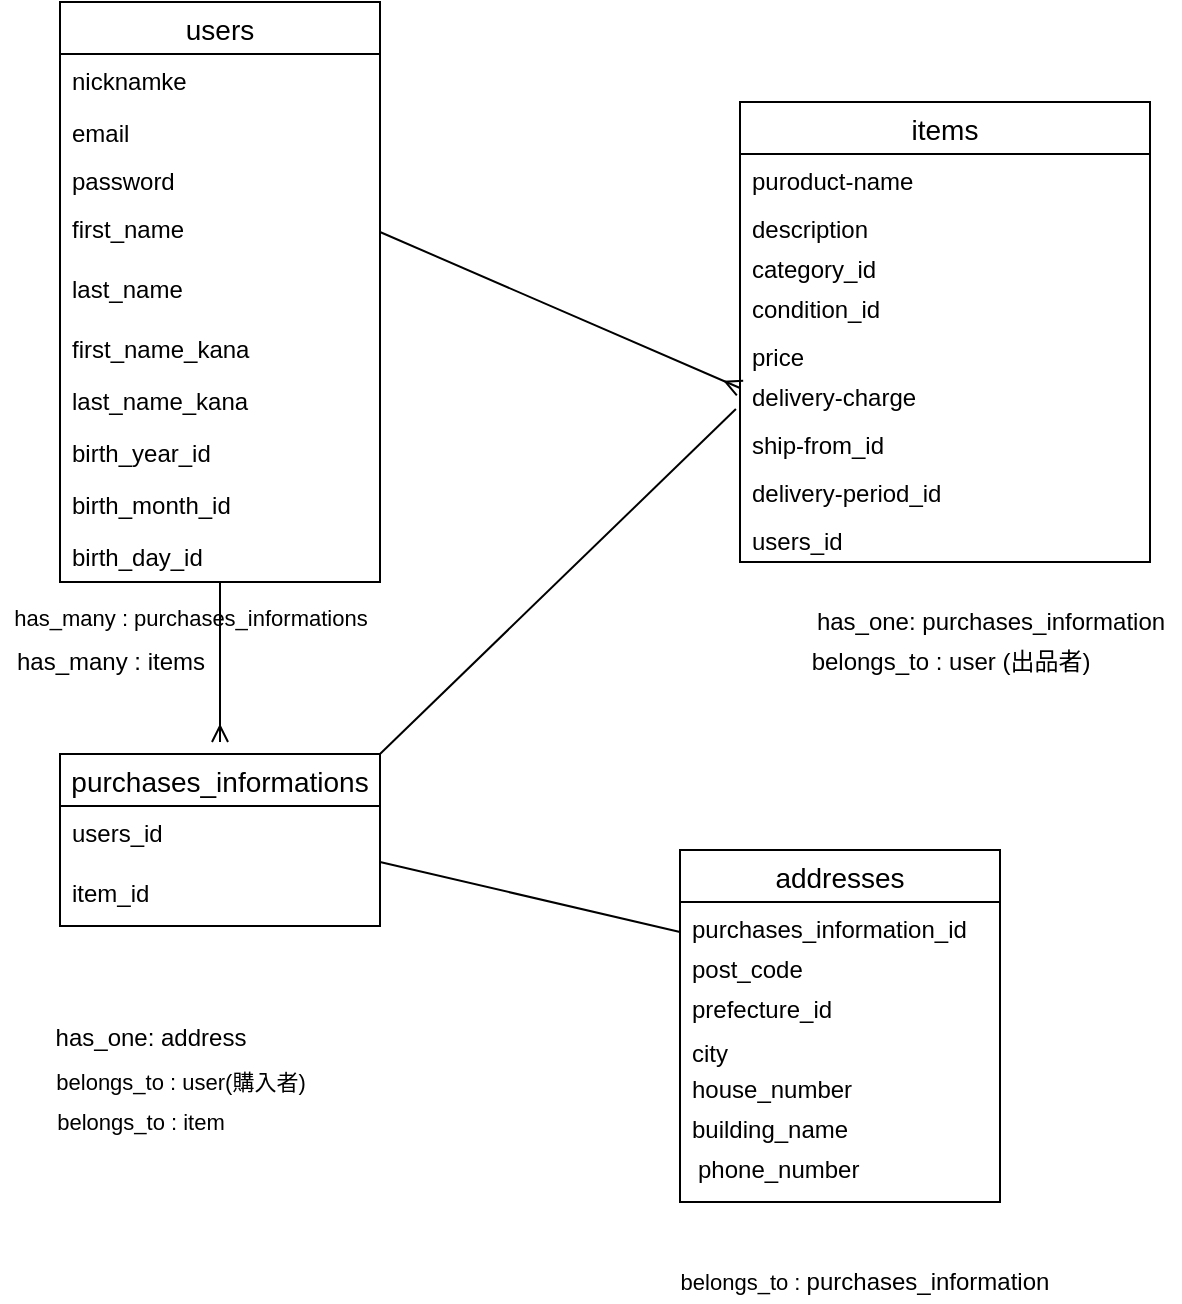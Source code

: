 <mxfile>
    <diagram id="Rhl-_fb9QwhdmEWkUN4t" name="ページ1">
        <mxGraphModel dx="686" dy="589" grid="1" gridSize="10" guides="1" tooltips="1" connect="1" arrows="0" fold="1" page="1" pageScale="1" pageWidth="827" pageHeight="1169" math="0" shadow="0">
            <root>
                <mxCell id="0"/>
                <mxCell id="1" parent="0"/>
                <mxCell id="B5fo10EpVCKoiSzT6OUC-1" value="items" style="swimlane;fontStyle=0;childLayout=stackLayout;horizontal=1;startSize=26;horizontalStack=0;resizeParent=1;resizeParentMax=0;resizeLast=0;collapsible=1;marginBottom=0;align=center;fontSize=14;strokeColor=default;rounded=0;" vertex="1" parent="1">
                    <mxGeometry x="440" y="180" width="205" height="230" as="geometry">
                        <mxRectangle x="435" y="210" width="70" height="26" as="alternateBounds"/>
                    </mxGeometry>
                </mxCell>
                <mxCell id="B5fo10EpVCKoiSzT6OUC-2" value="puroduct-name" style="text;strokeColor=none;fillColor=none;spacingLeft=4;spacingRight=4;overflow=hidden;rotatable=0;points=[[0,0.5],[1,0.5]];portConstraint=eastwest;fontSize=12;rounded=0;" vertex="1" parent="B5fo10EpVCKoiSzT6OUC-1">
                    <mxGeometry y="26" width="205" height="24" as="geometry"/>
                </mxCell>
                <mxCell id="B5fo10EpVCKoiSzT6OUC-34" value="description" style="text;strokeColor=none;fillColor=none;spacingLeft=4;spacingRight=4;overflow=hidden;rotatable=0;points=[[0,0.5],[1,0.5]];portConstraint=eastwest;fontSize=12;rounded=0;" vertex="1" parent="B5fo10EpVCKoiSzT6OUC-1">
                    <mxGeometry y="50" width="205" height="20" as="geometry"/>
                </mxCell>
                <mxCell id="B5fo10EpVCKoiSzT6OUC-35" value="category_id" style="text;strokeColor=none;fillColor=none;spacingLeft=4;spacingRight=4;overflow=hidden;rotatable=0;points=[[0,0.5],[1,0.5]];portConstraint=eastwest;fontSize=12;rounded=0;" vertex="1" parent="B5fo10EpVCKoiSzT6OUC-1">
                    <mxGeometry y="70" width="205" height="20" as="geometry"/>
                </mxCell>
                <mxCell id="isKKuYXZQaSdqTFcjRob-27" value="condition_id" style="text;strokeColor=none;fillColor=none;spacingLeft=4;spacingRight=4;overflow=hidden;rotatable=0;points=[[0,0.5],[1,0.5]];portConstraint=eastwest;fontSize=12;rounded=0;" vertex="1" parent="B5fo10EpVCKoiSzT6OUC-1">
                    <mxGeometry y="90" width="205" height="24" as="geometry"/>
                </mxCell>
                <mxCell id="B5fo10EpVCKoiSzT6OUC-4" value="price" style="text;strokeColor=none;fillColor=none;spacingLeft=4;spacingRight=4;overflow=hidden;rotatable=0;points=[[0,0.5],[1,0.5]];portConstraint=eastwest;fontSize=12;rounded=0;" vertex="1" parent="B5fo10EpVCKoiSzT6OUC-1">
                    <mxGeometry y="114" width="205" height="20" as="geometry"/>
                </mxCell>
                <mxCell id="isKKuYXZQaSdqTFcjRob-29" value="delivery-charge" style="text;strokeColor=none;fillColor=none;spacingLeft=4;spacingRight=4;overflow=hidden;rotatable=0;points=[[0,0.5],[1,0.5]];portConstraint=eastwest;fontSize=12;rounded=0;" vertex="1" parent="B5fo10EpVCKoiSzT6OUC-1">
                    <mxGeometry y="134" width="205" height="24" as="geometry"/>
                </mxCell>
                <mxCell id="isKKuYXZQaSdqTFcjRob-30" value="ship-from_id" style="text;strokeColor=none;fillColor=none;spacingLeft=4;spacingRight=4;overflow=hidden;rotatable=0;points=[[0,0.5],[1,0.5]];portConstraint=eastwest;fontSize=12;rounded=0;" vertex="1" parent="B5fo10EpVCKoiSzT6OUC-1">
                    <mxGeometry y="158" width="205" height="24" as="geometry"/>
                </mxCell>
                <mxCell id="isKKuYXZQaSdqTFcjRob-31" value="delivery-period_id" style="text;strokeColor=none;fillColor=none;spacingLeft=4;spacingRight=4;overflow=hidden;rotatable=0;points=[[0,0.5],[1,0.5]];portConstraint=eastwest;fontSize=12;rounded=0;" vertex="1" parent="B5fo10EpVCKoiSzT6OUC-1">
                    <mxGeometry y="182" width="205" height="24" as="geometry"/>
                </mxCell>
                <mxCell id="B5fo10EpVCKoiSzT6OUC-40" value="users_id" style="text;strokeColor=none;fillColor=none;spacingLeft=4;spacingRight=4;overflow=hidden;rotatable=0;points=[[0,0.5],[1,0.5]];portConstraint=eastwest;fontSize=12;rounded=0;" vertex="1" parent="B5fo10EpVCKoiSzT6OUC-1">
                    <mxGeometry y="206" width="205" height="24" as="geometry"/>
                </mxCell>
                <mxCell id="B5fo10EpVCKoiSzT6OUC-53" style="edgeStyle=none;rounded=1;html=1;shadow=0;labelBackgroundColor=default;fontFamily=Helvetica;fontSize=11;fontColor=default;startArrow=none;startFill=0;endArrow=ERmany;endFill=0;strokeColor=default;" edge="1" parent="1" source="B5fo10EpVCKoiSzT6OUC-5">
                    <mxGeometry relative="1" as="geometry">
                        <mxPoint x="180" y="500" as="targetPoint"/>
                    </mxGeometry>
                </mxCell>
                <mxCell id="B5fo10EpVCKoiSzT6OUC-5" value="users" style="swimlane;fontStyle=0;childLayout=stackLayout;horizontal=1;startSize=26;horizontalStack=0;resizeParent=1;resizeParentMax=0;resizeLast=0;collapsible=1;marginBottom=0;align=center;fontSize=14;rounded=0;" vertex="1" parent="1">
                    <mxGeometry x="100" y="130" width="160" height="290" as="geometry"/>
                </mxCell>
                <mxCell id="B5fo10EpVCKoiSzT6OUC-6" value="nicknamke" style="text;strokeColor=none;fillColor=none;spacingLeft=4;spacingRight=4;overflow=hidden;rotatable=0;points=[[0,0.5],[1,0.5]];portConstraint=eastwest;fontSize=12;rounded=0;" vertex="1" parent="B5fo10EpVCKoiSzT6OUC-5">
                    <mxGeometry y="26" width="160" height="26" as="geometry"/>
                </mxCell>
                <mxCell id="B5fo10EpVCKoiSzT6OUC-7" value="email" style="text;strokeColor=none;fillColor=none;spacingLeft=4;spacingRight=4;overflow=hidden;rotatable=0;points=[[0,0.5],[1,0.5]];portConstraint=eastwest;fontSize=12;rounded=0;" vertex="1" parent="B5fo10EpVCKoiSzT6OUC-5">
                    <mxGeometry y="52" width="160" height="24" as="geometry"/>
                </mxCell>
                <mxCell id="B5fo10EpVCKoiSzT6OUC-8" value="password" style="text;strokeColor=none;fillColor=none;spacingLeft=4;spacingRight=4;overflow=hidden;rotatable=0;points=[[0,0.5],[1,0.5]];portConstraint=eastwest;fontSize=12;rounded=0;" vertex="1" parent="B5fo10EpVCKoiSzT6OUC-5">
                    <mxGeometry y="76" width="160" height="24" as="geometry"/>
                </mxCell>
                <mxCell id="B5fo10EpVCKoiSzT6OUC-9" value="first_name" style="text;strokeColor=none;fillColor=none;spacingLeft=4;spacingRight=4;overflow=hidden;rotatable=0;points=[[0,0.5],[1,0.5]];portConstraint=eastwest;fontSize=12;rounded=0;" vertex="1" parent="B5fo10EpVCKoiSzT6OUC-5">
                    <mxGeometry y="100" width="160" height="30" as="geometry"/>
                </mxCell>
                <mxCell id="B5fo10EpVCKoiSzT6OUC-10" value="last_name" style="text;strokeColor=none;fillColor=none;spacingLeft=4;spacingRight=4;overflow=hidden;rotatable=0;points=[[0,0.5],[1,0.5]];portConstraint=eastwest;fontSize=12;rounded=0;" vertex="1" parent="B5fo10EpVCKoiSzT6OUC-5">
                    <mxGeometry y="130" width="160" height="30" as="geometry"/>
                </mxCell>
                <mxCell id="B5fo10EpVCKoiSzT6OUC-11" value="first_name_kana" style="text;strokeColor=none;fillColor=none;spacingLeft=4;spacingRight=4;overflow=hidden;rotatable=0;points=[[0,0.5],[1,0.5]];portConstraint=eastwest;fontSize=12;rounded=0;" vertex="1" parent="B5fo10EpVCKoiSzT6OUC-5">
                    <mxGeometry y="160" width="160" height="26" as="geometry"/>
                </mxCell>
                <mxCell id="isKKuYXZQaSdqTFcjRob-38" value="last_name_kana" style="text;strokeColor=none;fillColor=none;spacingLeft=4;spacingRight=4;overflow=hidden;rotatable=0;points=[[0,0.5],[1,0.5]];portConstraint=eastwest;fontSize=12;rounded=0;" vertex="1" parent="B5fo10EpVCKoiSzT6OUC-5">
                    <mxGeometry y="186" width="160" height="26" as="geometry"/>
                </mxCell>
                <mxCell id="isKKuYXZQaSdqTFcjRob-39" value="birth_year_id" style="text;strokeColor=none;fillColor=none;spacingLeft=4;spacingRight=4;overflow=hidden;rotatable=0;points=[[0,0.5],[1,0.5]];portConstraint=eastwest;fontSize=12;rounded=0;" vertex="1" parent="B5fo10EpVCKoiSzT6OUC-5">
                    <mxGeometry y="212" width="160" height="26" as="geometry"/>
                </mxCell>
                <mxCell id="isKKuYXZQaSdqTFcjRob-50" value="birth_month_id" style="text;strokeColor=none;fillColor=none;spacingLeft=4;spacingRight=4;overflow=hidden;rotatable=0;points=[[0,0.5],[1,0.5]];portConstraint=eastwest;fontSize=12;rounded=0;" vertex="1" parent="B5fo10EpVCKoiSzT6OUC-5">
                    <mxGeometry y="238" width="160" height="26" as="geometry"/>
                </mxCell>
                <mxCell id="isKKuYXZQaSdqTFcjRob-51" value="birth_day_id" style="text;strokeColor=none;fillColor=none;spacingLeft=4;spacingRight=4;overflow=hidden;rotatable=0;points=[[0,0.5],[1,0.5]];portConstraint=eastwest;fontSize=12;rounded=0;" vertex="1" parent="B5fo10EpVCKoiSzT6OUC-5">
                    <mxGeometry y="264" width="160" height="26" as="geometry"/>
                </mxCell>
                <mxCell id="B5fo10EpVCKoiSzT6OUC-54" style="edgeStyle=none;rounded=1;html=1;shadow=0;labelBackgroundColor=default;fontFamily=Helvetica;fontSize=11;fontColor=default;startArrow=none;startFill=0;endArrow=none;endFill=0;strokeColor=default;exitX=1;exitY=0;exitDx=0;exitDy=0;entryX=-0.01;entryY=0.813;entryDx=0;entryDy=0;entryPerimeter=0;" edge="1" parent="1" source="B5fo10EpVCKoiSzT6OUC-20" target="isKKuYXZQaSdqTFcjRob-29">
                    <mxGeometry relative="1" as="geometry">
                        <mxPoint x="441.23" y="336.8" as="targetPoint"/>
                    </mxGeometry>
                </mxCell>
                <mxCell id="B5fo10EpVCKoiSzT6OUC-20" value="purchases_informations" style="swimlane;fontStyle=0;childLayout=stackLayout;horizontal=1;startSize=26;horizontalStack=0;resizeParent=1;resizeParentMax=0;resizeLast=0;collapsible=1;marginBottom=0;align=center;fontSize=14;rounded=0;" vertex="1" parent="1">
                    <mxGeometry x="100" y="506" width="160" height="86" as="geometry"/>
                </mxCell>
                <mxCell id="B5fo10EpVCKoiSzT6OUC-26" value="users_id" style="text;strokeColor=none;fillColor=none;spacingLeft=4;spacingRight=4;overflow=hidden;rotatable=0;points=[[0,0.5],[1,0.5]];portConstraint=eastwest;fontSize=12;rounded=0;" vertex="1" parent="B5fo10EpVCKoiSzT6OUC-20">
                    <mxGeometry y="26" width="160" height="30" as="geometry"/>
                </mxCell>
                <mxCell id="isKKuYXZQaSdqTFcjRob-10" value="item_id" style="text;strokeColor=none;fillColor=none;spacingLeft=4;spacingRight=4;overflow=hidden;rotatable=0;points=[[0,0.5],[1,0.5]];portConstraint=eastwest;fontSize=12;rounded=0;" vertex="1" parent="B5fo10EpVCKoiSzT6OUC-20">
                    <mxGeometry y="56" width="160" height="30" as="geometry"/>
                </mxCell>
                <mxCell id="B5fo10EpVCKoiSzT6OUC-28" value="addresses" style="swimlane;fontStyle=0;childLayout=stackLayout;horizontal=1;startSize=26;horizontalStack=0;resizeParent=1;resizeParentMax=0;resizeLast=0;collapsible=1;marginBottom=0;align=center;fontSize=14;rounded=0;" vertex="1" parent="1">
                    <mxGeometry x="410" y="554" width="160" height="176" as="geometry"/>
                </mxCell>
                <mxCell id="B5fo10EpVCKoiSzT6OUC-45" value="&lt;font style=&quot;font-size: 12px&quot;&gt;has_one:&amp;nbsp;purchases_information&lt;/font&gt;" style="text;html=1;align=center;verticalAlign=middle;resizable=0;points=[];autosize=1;strokeColor=none;fillColor=none;" vertex="1" parent="1">
                    <mxGeometry x="470" y="430" width="190" height="20" as="geometry"/>
                </mxCell>
                <mxCell id="B5fo10EpVCKoiSzT6OUC-46" value="has_many : items" style="text;html=1;align=center;verticalAlign=middle;resizable=0;points=[];autosize=1;strokeColor=none;fillColor=none;" vertex="1" parent="1">
                    <mxGeometry x="70" y="450" width="110" height="20" as="geometry"/>
                </mxCell>
                <mxCell id="B5fo10EpVCKoiSzT6OUC-47" value="belongs_to : user (出品者)" style="text;html=1;align=center;verticalAlign=middle;resizable=0;points=[];autosize=1;strokeColor=none;fillColor=none;" vertex="1" parent="1">
                    <mxGeometry x="470" y="450" width="150" height="20" as="geometry"/>
                </mxCell>
                <mxCell id="B5fo10EpVCKoiSzT6OUC-52" style="edgeStyle=none;rounded=1;html=1;exitX=1;exitY=0.5;exitDx=0;exitDy=0;shadow=0;labelBackgroundColor=default;fontFamily=Helvetica;fontSize=11;fontColor=default;startArrow=none;startFill=0;endArrow=ERmany;strokeColor=default;endFill=0;" edge="1" parent="1" source="B5fo10EpVCKoiSzT6OUC-9">
                    <mxGeometry relative="1" as="geometry">
                        <mxPoint x="440" y="323" as="targetPoint"/>
                        <Array as="points"/>
                    </mxGeometry>
                </mxCell>
                <mxCell id="B5fo10EpVCKoiSzT6OUC-55" style="edgeStyle=none;rounded=1;html=1;entryX=0;entryY=0.5;entryDx=0;entryDy=0;shadow=0;labelBackgroundColor=default;fontFamily=Helvetica;fontSize=11;fontColor=default;startArrow=none;startFill=0;endArrow=none;endFill=0;strokeColor=default;" edge="1" parent="1" target="B5fo10EpVCKoiSzT6OUC-29">
                    <mxGeometry relative="1" as="geometry">
                        <mxPoint x="260" y="560" as="sourcePoint"/>
                    </mxGeometry>
                </mxCell>
                <mxCell id="B5fo10EpVCKoiSzT6OUC-29" value="purchases_information_id" style="text;strokeColor=none;fillColor=none;spacingLeft=4;spacingRight=4;overflow=hidden;rotatable=0;points=[[0,0.5],[1,0.5]];portConstraint=eastwest;fontSize=12;rounded=0;" vertex="1" parent="1">
                    <mxGeometry x="410" y="580" width="160" height="30" as="geometry"/>
                </mxCell>
                <mxCell id="isKKuYXZQaSdqTFcjRob-5" value="&lt;span style=&quot;font-size: 12px&quot;&gt;has_one: address&lt;br&gt;&lt;br&gt;&lt;/span&gt;" style="text;html=1;align=center;verticalAlign=middle;resizable=0;points=[];autosize=1;strokeColor=none;fillColor=none;fontSize=11;fontFamily=Helvetica;fontColor=default;" vertex="1" parent="1">
                    <mxGeometry x="90" y="640" width="110" height="30" as="geometry"/>
                </mxCell>
                <mxCell id="isKKuYXZQaSdqTFcjRob-6" value="belongs_to : user(購入者)" style="text;html=1;align=center;verticalAlign=middle;resizable=0;points=[];autosize=1;strokeColor=none;fillColor=none;fontSize=11;fontFamily=Helvetica;fontColor=default;" vertex="1" parent="1">
                    <mxGeometry x="90" y="660" width="140" height="20" as="geometry"/>
                </mxCell>
                <mxCell id="isKKuYXZQaSdqTFcjRob-7" value="belongs_to : item" style="text;html=1;align=center;verticalAlign=middle;resizable=0;points=[];autosize=1;strokeColor=none;fillColor=none;fontSize=11;fontFamily=Helvetica;fontColor=default;" vertex="1" parent="1">
                    <mxGeometry x="90" y="680" width="100" height="20" as="geometry"/>
                </mxCell>
                <mxCell id="isKKuYXZQaSdqTFcjRob-9" value="belongs_to :&amp;nbsp;&lt;font style=&quot;font-size: 12px&quot;&gt;purchases_information&lt;/font&gt;" style="text;html=1;align=center;verticalAlign=middle;resizable=0;points=[];autosize=1;strokeColor=none;fillColor=none;fontSize=11;fontFamily=Helvetica;fontColor=default;" vertex="1" parent="1">
                    <mxGeometry x="402" y="760" width="200" height="20" as="geometry"/>
                </mxCell>
                <mxCell id="isKKuYXZQaSdqTFcjRob-37" value="&lt;font style=&quot;font-size: 11px&quot;&gt;has_many :&amp;nbsp;purchases_informations&lt;br&gt;&lt;/font&gt;&amp;nbsp;" style="text;html=1;align=center;verticalAlign=middle;resizable=0;points=[];autosize=1;strokeColor=none;fillColor=none;fontSize=12;fontFamily=Helvetica;fontColor=default;" vertex="1" parent="1">
                    <mxGeometry x="70" y="430" width="190" height="30" as="geometry"/>
                </mxCell>
                <mxCell id="isKKuYXZQaSdqTFcjRob-44" value="post_code" style="text;strokeColor=none;fillColor=none;spacingLeft=4;spacingRight=4;overflow=hidden;rotatable=0;points=[[0,0.5],[1,0.5]];portConstraint=eastwest;fontSize=12;rounded=0;" vertex="1" parent="1">
                    <mxGeometry x="410" y="600" width="164" height="30" as="geometry"/>
                </mxCell>
                <mxCell id="isKKuYXZQaSdqTFcjRob-45" value="prefecture_id" style="text;strokeColor=none;fillColor=none;spacingLeft=4;spacingRight=4;overflow=hidden;rotatable=0;points=[[0,0.5],[1,0.5]];portConstraint=eastwest;fontSize=12;rounded=0;" vertex="1" parent="1">
                    <mxGeometry x="410" y="620" width="168" height="30" as="geometry"/>
                </mxCell>
                <mxCell id="isKKuYXZQaSdqTFcjRob-46" value="city" style="text;strokeColor=none;fillColor=none;spacingLeft=4;spacingRight=4;overflow=hidden;rotatable=0;points=[[0,0.5],[1,0.5]];portConstraint=eastwest;fontSize=12;rounded=0;" vertex="1" parent="1">
                    <mxGeometry x="410" y="642" width="168" height="30" as="geometry"/>
                </mxCell>
                <mxCell id="isKKuYXZQaSdqTFcjRob-47" value="house_number" style="text;strokeColor=none;fillColor=none;spacingLeft=4;spacingRight=4;overflow=hidden;rotatable=0;points=[[0,0.5],[1,0.5]];portConstraint=eastwest;fontSize=12;rounded=0;" vertex="1" parent="1">
                    <mxGeometry x="410" y="660" width="184" height="30" as="geometry"/>
                </mxCell>
                <mxCell id="isKKuYXZQaSdqTFcjRob-48" value="building_name " style="text;strokeColor=none;fillColor=none;spacingLeft=4;spacingRight=4;overflow=hidden;rotatable=0;points=[[0,0.5],[1,0.5]];portConstraint=eastwest;fontSize=12;rounded=0;" vertex="1" parent="1">
                    <mxGeometry x="410" y="680" width="194" height="30" as="geometry"/>
                </mxCell>
                <mxCell id="isKKuYXZQaSdqTFcjRob-49" value="phone_number" style="text;strokeColor=none;fillColor=none;spacingLeft=4;spacingRight=4;overflow=hidden;rotatable=0;points=[[0,0.5],[1,0.5]];portConstraint=eastwest;fontSize=12;rounded=0;" vertex="1" parent="1">
                    <mxGeometry x="413" y="700" width="194" height="30" as="geometry"/>
                </mxCell>
            </root>
        </mxGraphModel>
    </diagram>
    <diagram id="TTiHhEoUghTTfSzf-2tS" name="ページ2">
        <mxGraphModel dx="686" dy="589" grid="1" gridSize="10" guides="1" tooltips="1" connect="1" arrows="1" fold="1" page="1" pageScale="1" pageWidth="827" pageHeight="1169" math="0" shadow="0">
            <root>
                <mxCell id="cX-v_-QI0oUPx1ZLd7WM-0"/>
                <mxCell id="cX-v_-QI0oUPx1ZLd7WM-1" parent="cX-v_-QI0oUPx1ZLd7WM-0"/>
            </root>
        </mxGraphModel>
    </diagram>
</mxfile>
